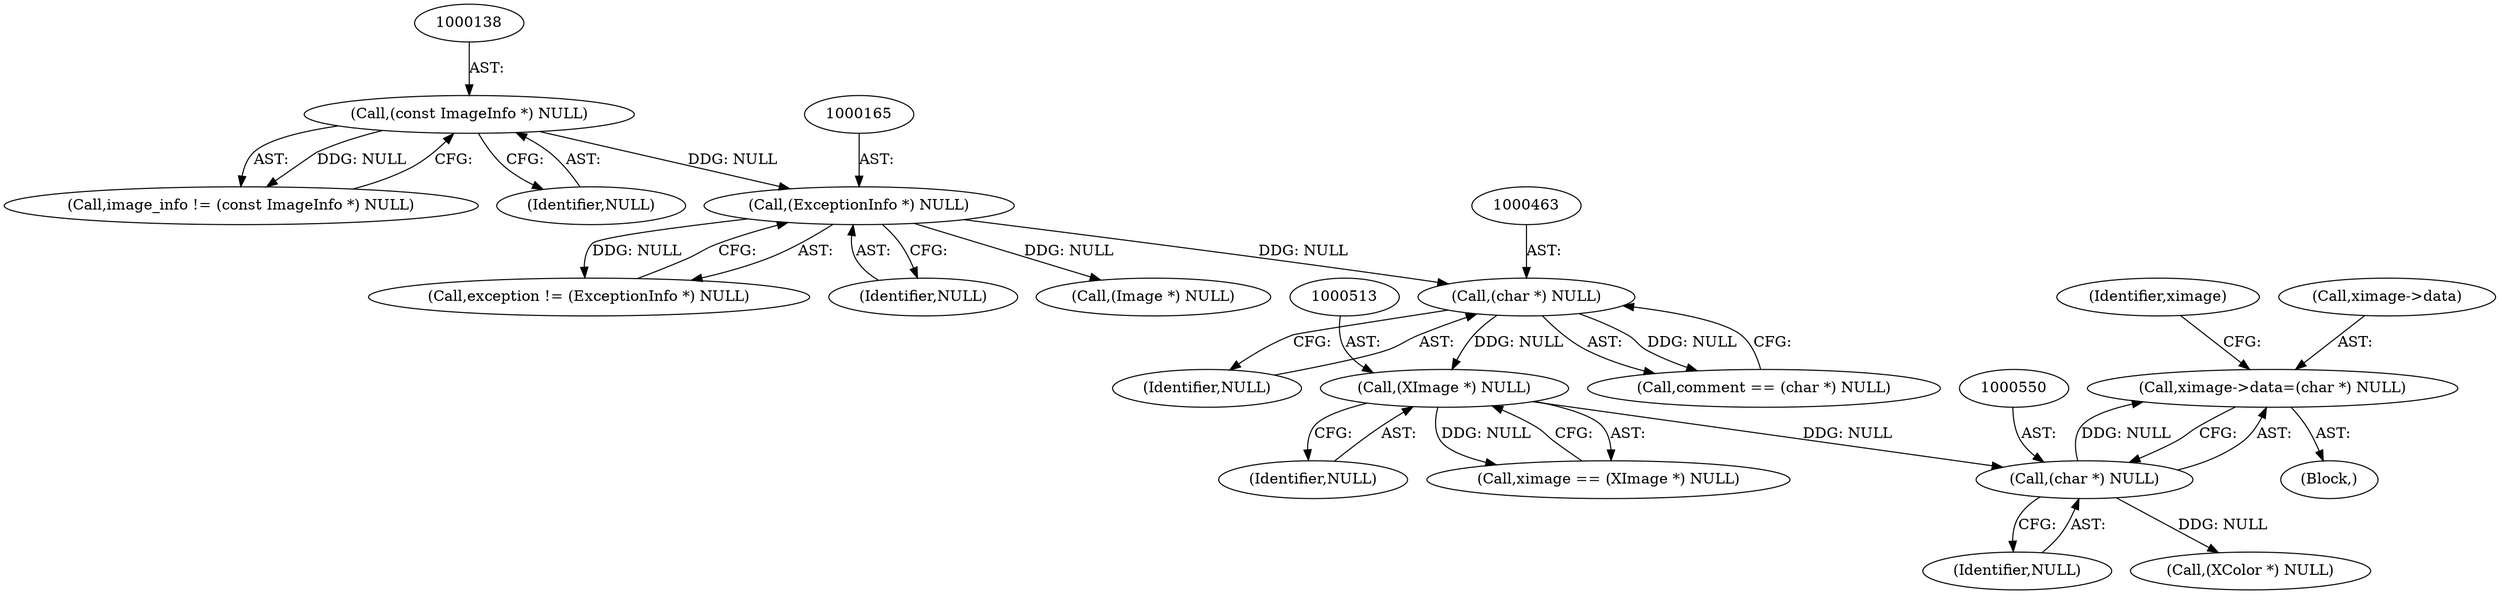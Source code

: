 digraph "0_ImageMagick_c78993d138bf480ab4652b5a48379d4ff75ba5f7@pointer" {
"1000545" [label="(Call,ximage->data=(char *) NULL)"];
"1000549" [label="(Call,(char *) NULL)"];
"1000512" [label="(Call,(XImage *) NULL)"];
"1000462" [label="(Call,(char *) NULL)"];
"1000164" [label="(Call,(ExceptionInfo *) NULL)"];
"1000137" [label="(Call,(const ImageInfo *) NULL)"];
"1000116" [label="(Block,)"];
"1000164" [label="(Call,(ExceptionInfo *) NULL)"];
"1000554" [label="(Identifier,ximage)"];
"1000514" [label="(Identifier,NULL)"];
"1000549" [label="(Call,(char *) NULL)"];
"1000551" [label="(Identifier,NULL)"];
"1000770" [label="(Call,(XColor *) NULL)"];
"1000545" [label="(Call,ximage->data=(char *) NULL)"];
"1000166" [label="(Identifier,NULL)"];
"1000162" [label="(Call,exception != (ExceptionInfo *) NULL)"];
"1000512" [label="(Call,(XImage *) NULL)"];
"1000135" [label="(Call,image_info != (const ImageInfo *) NULL)"];
"1000462" [label="(Call,(char *) NULL)"];
"1000464" [label="(Identifier,NULL)"];
"1000546" [label="(Call,ximage->data)"];
"1000460" [label="(Call,comment == (char *) NULL)"];
"1000195" [label="(Call,(Image *) NULL)"];
"1000139" [label="(Identifier,NULL)"];
"1000137" [label="(Call,(const ImageInfo *) NULL)"];
"1000510" [label="(Call,ximage == (XImage *) NULL)"];
"1000545" -> "1000116"  [label="AST: "];
"1000545" -> "1000549"  [label="CFG: "];
"1000546" -> "1000545"  [label="AST: "];
"1000549" -> "1000545"  [label="AST: "];
"1000554" -> "1000545"  [label="CFG: "];
"1000549" -> "1000545"  [label="DDG: NULL"];
"1000549" -> "1000551"  [label="CFG: "];
"1000550" -> "1000549"  [label="AST: "];
"1000551" -> "1000549"  [label="AST: "];
"1000512" -> "1000549"  [label="DDG: NULL"];
"1000549" -> "1000770"  [label="DDG: NULL"];
"1000512" -> "1000510"  [label="AST: "];
"1000512" -> "1000514"  [label="CFG: "];
"1000513" -> "1000512"  [label="AST: "];
"1000514" -> "1000512"  [label="AST: "];
"1000510" -> "1000512"  [label="CFG: "];
"1000512" -> "1000510"  [label="DDG: NULL"];
"1000462" -> "1000512"  [label="DDG: NULL"];
"1000462" -> "1000460"  [label="AST: "];
"1000462" -> "1000464"  [label="CFG: "];
"1000463" -> "1000462"  [label="AST: "];
"1000464" -> "1000462"  [label="AST: "];
"1000460" -> "1000462"  [label="CFG: "];
"1000462" -> "1000460"  [label="DDG: NULL"];
"1000164" -> "1000462"  [label="DDG: NULL"];
"1000164" -> "1000162"  [label="AST: "];
"1000164" -> "1000166"  [label="CFG: "];
"1000165" -> "1000164"  [label="AST: "];
"1000166" -> "1000164"  [label="AST: "];
"1000162" -> "1000164"  [label="CFG: "];
"1000164" -> "1000162"  [label="DDG: NULL"];
"1000137" -> "1000164"  [label="DDG: NULL"];
"1000164" -> "1000195"  [label="DDG: NULL"];
"1000137" -> "1000135"  [label="AST: "];
"1000137" -> "1000139"  [label="CFG: "];
"1000138" -> "1000137"  [label="AST: "];
"1000139" -> "1000137"  [label="AST: "];
"1000135" -> "1000137"  [label="CFG: "];
"1000137" -> "1000135"  [label="DDG: NULL"];
}
